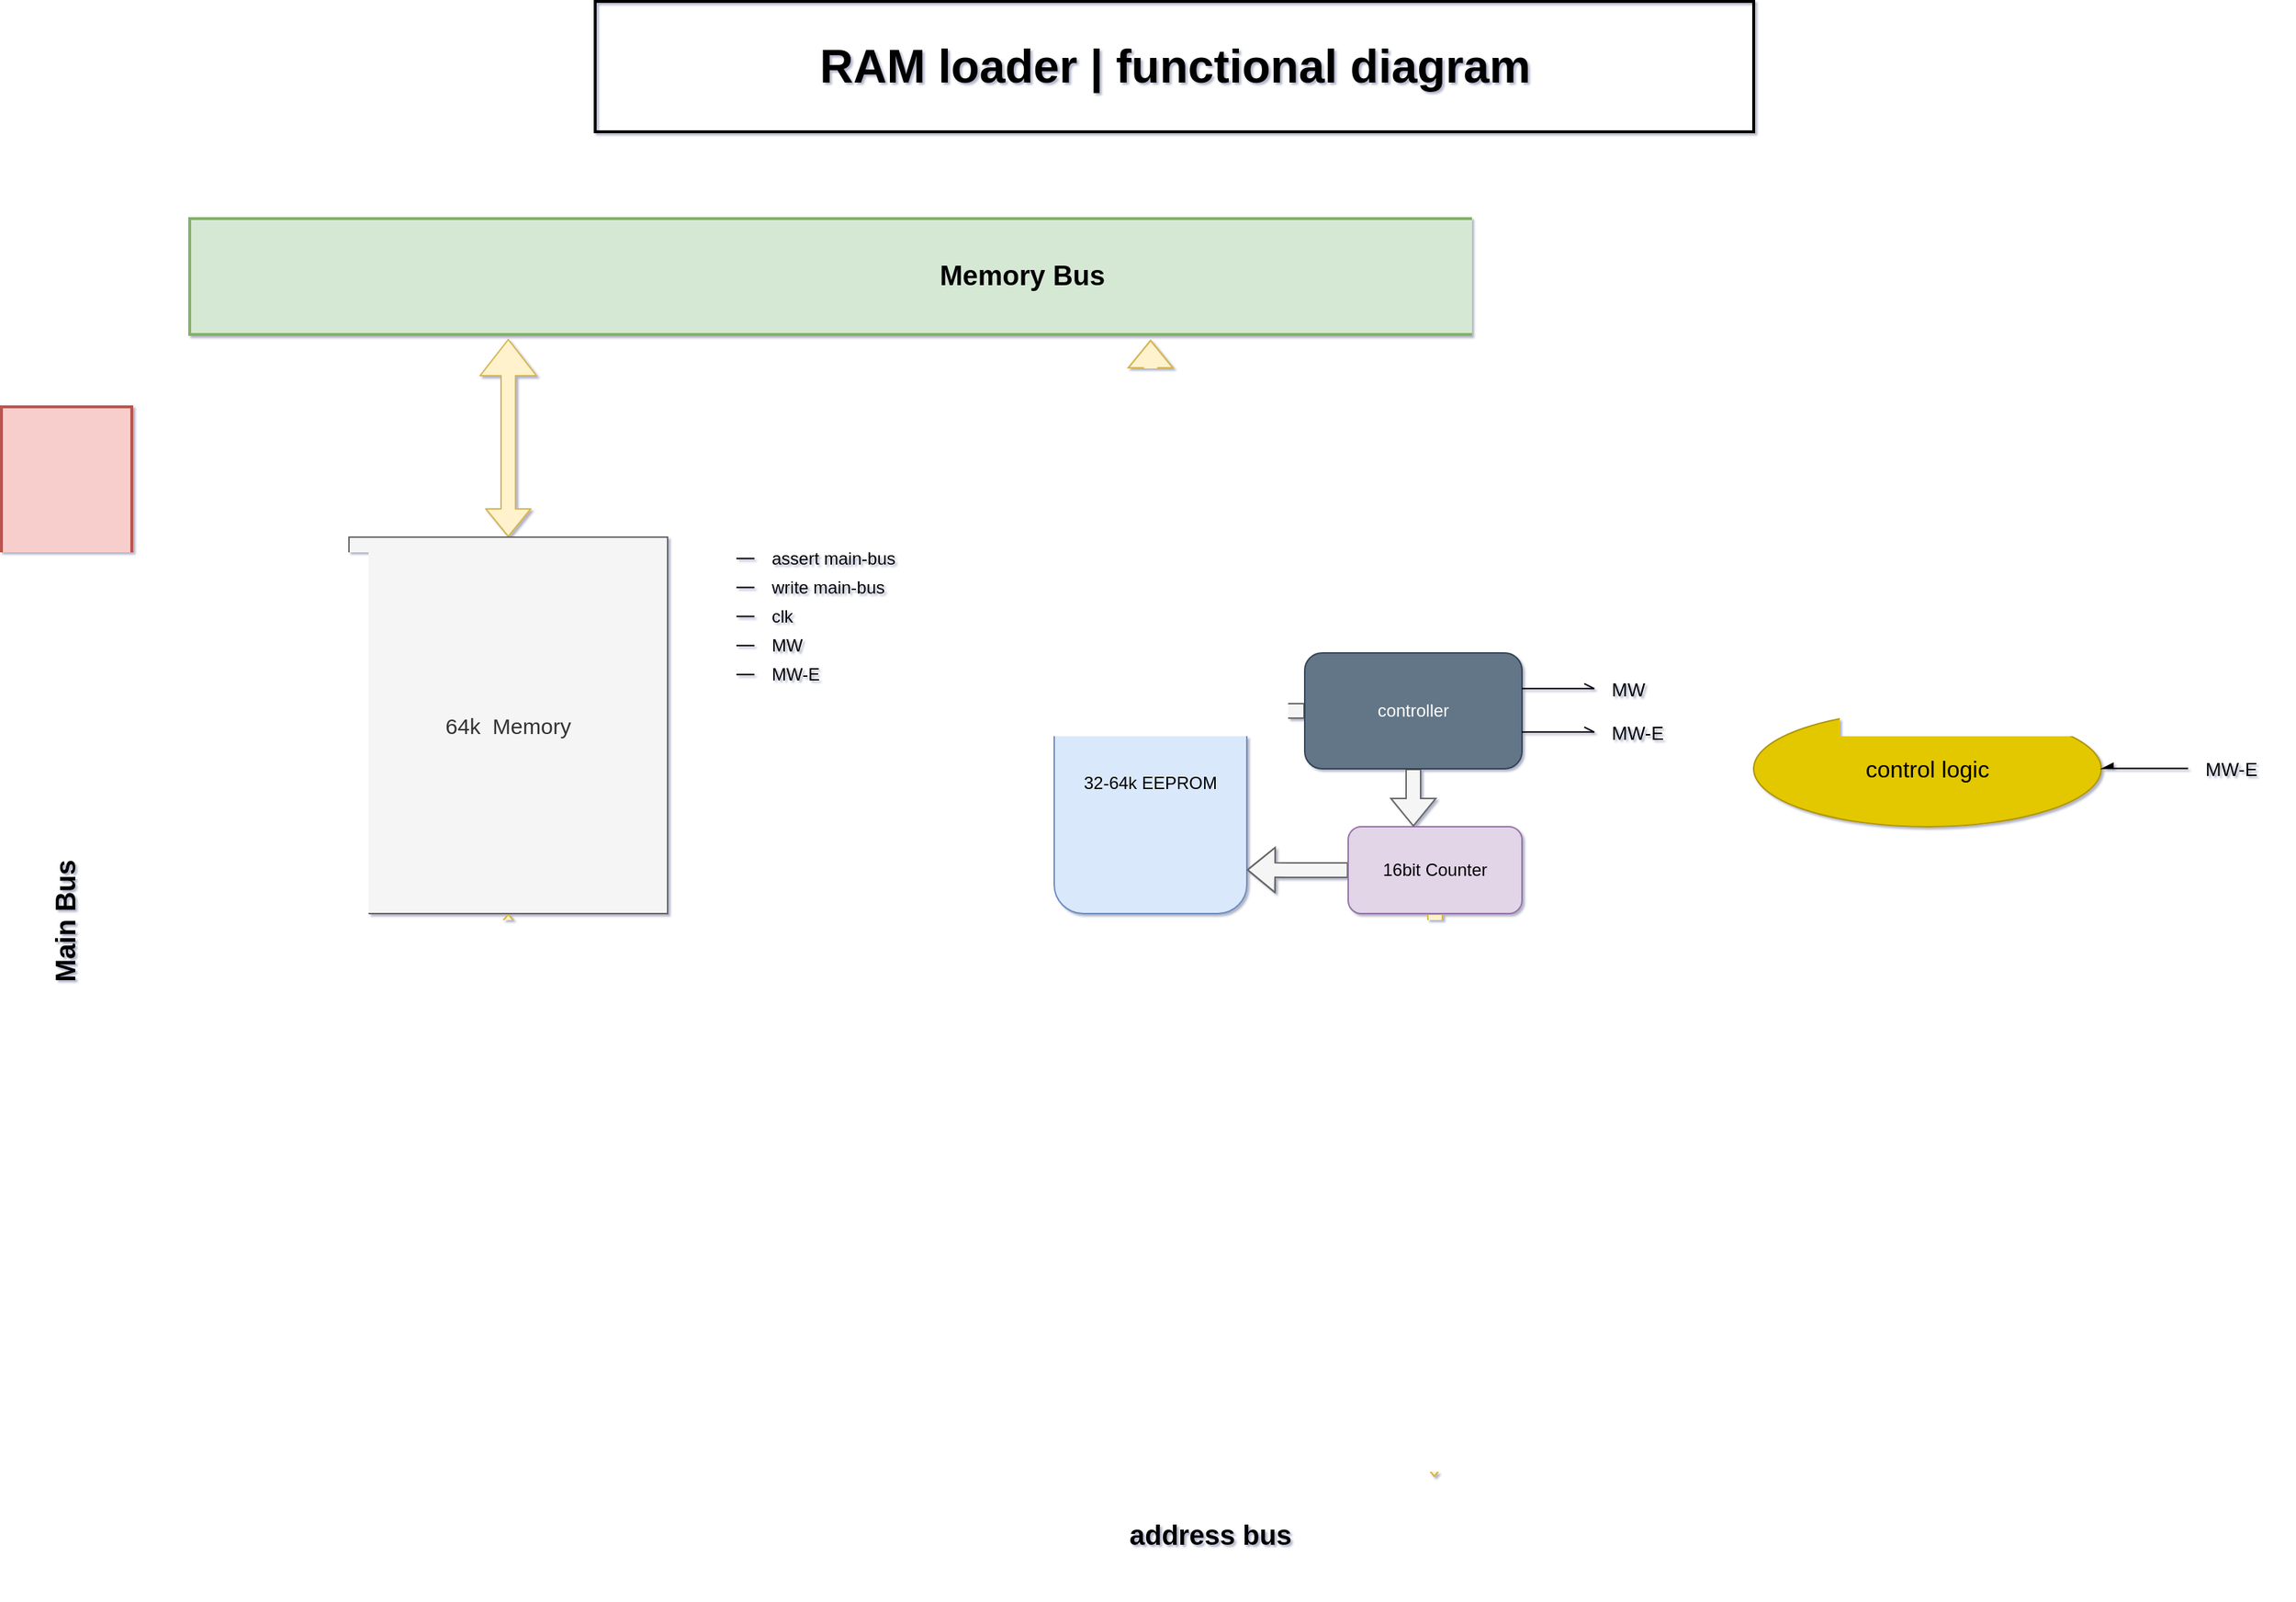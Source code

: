 <mxfile version="21.2.1" type="device">
  <diagram name="Page-1" id="90a13364-a465-7bf4-72fc-28e22215d7a0">
    <mxGraphModel dx="2440" dy="984" grid="1" gridSize="10" guides="1" tooltips="1" connect="1" arrows="1" fold="1" page="1" pageScale="1.5" pageWidth="1169" pageHeight="826" background="none" math="0" shadow="1">
      <root>
        <mxCell id="0" style=";html=1;" />
        <mxCell id="1" style=";html=1;" parent="0" />
        <mxCell id="l3dyAakRDhR8vBtT_rwc-2" value="Memory Bus" style="rounded=0;whiteSpace=wrap;html=1;fillColor=#d5e8d4;strokeColor=#82b366;fontStyle=1;labelBackgroundColor=none;labelBorderColor=none;horizontal=1;fontSize=19;shadow=0;glass=0;strokeWidth=2;" vertex="1" parent="1">
          <mxGeometry x="210" y="210" width="1150" height="80" as="geometry" />
        </mxCell>
        <mxCell id="l3dyAakRDhR8vBtT_rwc-32" style="edgeStyle=orthogonalEdgeStyle;orthogonalLoop=1;jettySize=auto;html=1;exitX=0.5;exitY=0;exitDx=0;exitDy=0;curved=1;shape=flexArrow;fillColor=#fff2cc;strokeColor=#d6b656;endWidth=28;endSize=8;startArrow=block;" edge="1" parent="1" source="l3dyAakRDhR8vBtT_rwc-5">
          <mxGeometry relative="1" as="geometry">
            <mxPoint x="430" y="293" as="targetPoint" />
            <Array as="points">
              <mxPoint x="430" y="293" />
            </Array>
          </mxGeometry>
        </mxCell>
        <mxCell id="l3dyAakRDhR8vBtT_rwc-37" style="edgeStyle=orthogonalEdgeStyle;shape=flexArrow;rounded=0;orthogonalLoop=1;jettySize=auto;html=1;exitX=0;exitY=0.5;exitDx=0;exitDy=0;entryX=1.011;entryY=0.311;entryDx=0;entryDy=0;entryPerimeter=0;endArrow=block;startArrow=block;fillColor=#fff2cc;strokeColor=#d6b656;" edge="1" parent="1" source="l3dyAakRDhR8vBtT_rwc-5" target="l3dyAakRDhR8vBtT_rwc-35">
          <mxGeometry relative="1" as="geometry" />
        </mxCell>
        <mxCell id="l3dyAakRDhR8vBtT_rwc-39" style="edgeStyle=orthogonalEdgeStyle;shape=flexArrow;rounded=0;orthogonalLoop=1;jettySize=auto;html=1;entryX=0.161;entryY=-0.012;entryDx=0;entryDy=0;entryPerimeter=0;fillColor=#fff2cc;strokeColor=#d6b656;startArrow=block;endArrow=none;endFill=0;" edge="1" parent="1" source="l3dyAakRDhR8vBtT_rwc-5" target="l3dyAakRDhR8vBtT_rwc-38">
          <mxGeometry relative="1" as="geometry" />
        </mxCell>
        <mxCell id="l3dyAakRDhR8vBtT_rwc-5" value="64k&amp;nbsp; Memory" style="rounded=0;whiteSpace=wrap;html=1;fillColor=#f5f5f5;fontColor=#333333;strokeColor=#666666;fontSize=15;" vertex="1" parent="1">
          <mxGeometry x="320" y="430" width="220" height="260" as="geometry" />
        </mxCell>
        <mxCell id="l3dyAakRDhR8vBtT_rwc-35" value="Main Bus" style="rounded=0;whiteSpace=wrap;html=1;horizontal=0;fontSize=19;fontStyle=1;fillColor=#f8cecc;strokeColor=#b85450;strokeWidth=2;" vertex="1" parent="1">
          <mxGeometry x="80" y="340" width="90" height="710" as="geometry" />
        </mxCell>
        <mxCell id="l3dyAakRDhR8vBtT_rwc-38" value="address bus" style="rounded=0;whiteSpace=wrap;html=1;fillColor=#ffe6cc;strokeColor=#d79b00;strokeWidth=2;fontSize=19;fontStyle=1" vertex="1" parent="1">
          <mxGeometry x="200" y="1080" width="1430" height="80" as="geometry" />
        </mxCell>
        <mxCell id="l3dyAakRDhR8vBtT_rwc-41" value="" style="endArrow=none;html=1;rounded=0;endFill=0;startArrow=async;startFill=1;" edge="1" parent="1">
          <mxGeometry width="50" height="50" relative="1" as="geometry">
            <mxPoint x="540" y="444.76" as="sourcePoint" />
            <mxPoint x="600" y="444.76" as="targetPoint" />
          </mxGeometry>
        </mxCell>
        <mxCell id="l3dyAakRDhR8vBtT_rwc-42" value="assert main-bus" style="text;html=1;align=left;verticalAlign=middle;resizable=0;points=[];autosize=1;strokeColor=none;fillColor=none;" vertex="1" parent="1">
          <mxGeometry x="610" y="430" width="110" height="30" as="geometry" />
        </mxCell>
        <mxCell id="l3dyAakRDhR8vBtT_rwc-43" value="" style="endArrow=none;html=1;rounded=0;endFill=0;startArrow=async;startFill=1;fontStyle=1" edge="1" parent="1">
          <mxGeometry width="50" height="50" relative="1" as="geometry">
            <mxPoint x="540" y="464.76" as="sourcePoint" />
            <mxPoint x="600" y="464.76" as="targetPoint" />
          </mxGeometry>
        </mxCell>
        <mxCell id="l3dyAakRDhR8vBtT_rwc-44" value="write main-bus" style="text;html=1;align=left;verticalAlign=middle;resizable=0;points=[];autosize=1;strokeColor=none;fillColor=none;" vertex="1" parent="1">
          <mxGeometry x="610" y="450" width="100" height="30" as="geometry" />
        </mxCell>
        <mxCell id="l3dyAakRDhR8vBtT_rwc-45" value="clk" style="text;html=1;align=left;verticalAlign=middle;resizable=0;points=[];autosize=1;strokeColor=none;fillColor=none;" vertex="1" parent="1">
          <mxGeometry x="610" y="470" width="40" height="30" as="geometry" />
        </mxCell>
        <mxCell id="l3dyAakRDhR8vBtT_rwc-46" value="" style="endArrow=none;html=1;rounded=0;endFill=0;startArrow=async;startFill=1;" edge="1" parent="1">
          <mxGeometry width="50" height="50" relative="1" as="geometry">
            <mxPoint x="540" y="484.76" as="sourcePoint" />
            <mxPoint x="600" y="484.76" as="targetPoint" />
          </mxGeometry>
        </mxCell>
        <mxCell id="l3dyAakRDhR8vBtT_rwc-55" style="edgeStyle=orthogonalEdgeStyle;shape=flexArrow;rounded=0;orthogonalLoop=1;jettySize=auto;html=1;entryX=0.577;entryY=1.046;entryDx=0;entryDy=0;entryPerimeter=0;fillColor=#fff2cc;strokeColor=#d6b656;" edge="1" parent="1" source="l3dyAakRDhR8vBtT_rwc-47" target="l3dyAakRDhR8vBtT_rwc-2">
          <mxGeometry relative="1" as="geometry" />
        </mxCell>
        <mxCell id="l3dyAakRDhR8vBtT_rwc-47" value="32-64k EEPROM" style="rounded=1;whiteSpace=wrap;html=1;fillColor=#dae8fc;strokeColor=#6c8ebf;" vertex="1" parent="1">
          <mxGeometry x="807" y="510" width="133" height="180" as="geometry" />
        </mxCell>
        <mxCell id="l3dyAakRDhR8vBtT_rwc-52" style="edgeStyle=orthogonalEdgeStyle;shape=flexArrow;rounded=0;orthogonalLoop=1;jettySize=auto;html=1;exitX=0;exitY=0.5;exitDx=0;exitDy=0;entryX=1;entryY=0.149;entryDx=0;entryDy=0;entryPerimeter=0;shadow=0;fillColor=#f5f5f5;strokeColor=#666666;" edge="1" parent="1" source="l3dyAakRDhR8vBtT_rwc-48">
          <mxGeometry relative="1" as="geometry">
            <mxPoint x="940" y="659.8" as="targetPoint" />
          </mxGeometry>
        </mxCell>
        <mxCell id="l3dyAakRDhR8vBtT_rwc-54" value="" style="edgeStyle=orthogonalEdgeStyle;shape=flexArrow;rounded=0;orthogonalLoop=1;jettySize=auto;html=1;entryX=0.608;entryY=-0.01;entryDx=0;entryDy=0;entryPerimeter=0;fillColor=#fff2cc;strokeColor=#d6b656;" edge="1" parent="1" source="l3dyAakRDhR8vBtT_rwc-48" target="l3dyAakRDhR8vBtT_rwc-38">
          <mxGeometry relative="1" as="geometry">
            <mxPoint x="1070" y="710" as="targetPoint" />
          </mxGeometry>
        </mxCell>
        <mxCell id="l3dyAakRDhR8vBtT_rwc-48" value="16bit Counter" style="rounded=1;whiteSpace=wrap;html=1;fillColor=#e1d5e7;strokeColor=#9673a6;" vertex="1" parent="1">
          <mxGeometry x="1010" y="630" width="120" height="60" as="geometry" />
        </mxCell>
        <mxCell id="l3dyAakRDhR8vBtT_rwc-56" value="MW" style="text;html=1;align=left;verticalAlign=middle;resizable=0;points=[];autosize=1;strokeColor=none;fillColor=none;" vertex="1" parent="1">
          <mxGeometry x="610" y="490" width="40" height="30" as="geometry" />
        </mxCell>
        <mxCell id="l3dyAakRDhR8vBtT_rwc-57" value="MW-E" style="text;html=1;align=left;verticalAlign=middle;resizable=0;points=[];autosize=1;strokeColor=none;fillColor=none;" vertex="1" parent="1">
          <mxGeometry x="610" y="510" width="60" height="30" as="geometry" />
        </mxCell>
        <mxCell id="l3dyAakRDhR8vBtT_rwc-59" value="" style="endArrow=none;html=1;rounded=0;endFill=0;startArrow=async;startFill=1;" edge="1" parent="1">
          <mxGeometry width="50" height="50" relative="1" as="geometry">
            <mxPoint x="540" y="504.83" as="sourcePoint" />
            <mxPoint x="600" y="504.83" as="targetPoint" />
          </mxGeometry>
        </mxCell>
        <mxCell id="l3dyAakRDhR8vBtT_rwc-60" value="" style="endArrow=none;html=1;rounded=0;endFill=0;startArrow=async;startFill=1;" edge="1" parent="1">
          <mxGeometry width="50" height="50" relative="1" as="geometry">
            <mxPoint x="540" y="524.83" as="sourcePoint" />
            <mxPoint x="600" y="524.83" as="targetPoint" />
          </mxGeometry>
        </mxCell>
        <mxCell id="l3dyAakRDhR8vBtT_rwc-61" value="control logic" style="ellipse;whiteSpace=wrap;html=1;fillColor=#e3c800;fontColor=#000000;strokeColor=#B09500;fontSize=16;" vertex="1" parent="1">
          <mxGeometry x="1290" y="550" width="240" height="80" as="geometry" />
        </mxCell>
        <mxCell id="l3dyAakRDhR8vBtT_rwc-62" value="" style="endArrow=none;html=1;rounded=0;endFill=0;startArrow=async;startFill=1;" edge="1" parent="1">
          <mxGeometry width="50" height="50" relative="1" as="geometry">
            <mxPoint x="1530" y="589.76" as="sourcePoint" />
            <mxPoint x="1590" y="589.76" as="targetPoint" />
          </mxGeometry>
        </mxCell>
        <mxCell id="l3dyAakRDhR8vBtT_rwc-63" value="MW-E" style="text;html=1;align=left;verticalAlign=middle;resizable=0;points=[];autosize=1;strokeColor=none;fillColor=none;fontSize=13;" vertex="1" parent="1">
          <mxGeometry x="1600" y="575" width="60" height="30" as="geometry" />
        </mxCell>
        <mxCell id="l3dyAakRDhR8vBtT_rwc-65" style="edgeStyle=orthogonalEdgeStyle;rounded=0;orthogonalLoop=1;jettySize=auto;html=1;entryX=1;entryY=0.222;entryDx=0;entryDy=0;entryPerimeter=0;shape=flexArrow;fillColor=#f5f5f5;strokeColor=#666666;" edge="1" parent="1" source="l3dyAakRDhR8vBtT_rwc-64" target="l3dyAakRDhR8vBtT_rwc-47">
          <mxGeometry relative="1" as="geometry" />
        </mxCell>
        <mxCell id="l3dyAakRDhR8vBtT_rwc-66" style="edgeStyle=orthogonalEdgeStyle;rounded=0;orthogonalLoop=1;jettySize=auto;html=1;entryX=0.375;entryY=0;entryDx=0;entryDy=0;entryPerimeter=0;fillColor=#f5f5f5;strokeColor=#666666;shape=flexArrow;" edge="1" parent="1" source="l3dyAakRDhR8vBtT_rwc-64" target="l3dyAakRDhR8vBtT_rwc-48">
          <mxGeometry relative="1" as="geometry" />
        </mxCell>
        <mxCell id="l3dyAakRDhR8vBtT_rwc-64" value="controller" style="rounded=1;whiteSpace=wrap;html=1;fillColor=#647687;fontColor=#ffffff;strokeColor=#314354;" vertex="1" parent="1">
          <mxGeometry x="980" y="510" width="150" height="80" as="geometry" />
        </mxCell>
        <mxCell id="l3dyAakRDhR8vBtT_rwc-67" value="" style="endArrow=openAsync;html=1;rounded=0;endFill=0;" edge="1" parent="1">
          <mxGeometry width="50" height="50" relative="1" as="geometry">
            <mxPoint x="1130" y="534.66" as="sourcePoint" />
            <mxPoint x="1180" y="534.66" as="targetPoint" />
          </mxGeometry>
        </mxCell>
        <mxCell id="l3dyAakRDhR8vBtT_rwc-68" value="" style="endArrow=openAsync;html=1;rounded=0;endFill=0;" edge="1" parent="1">
          <mxGeometry width="50" height="50" relative="1" as="geometry">
            <mxPoint x="1130" y="564.66" as="sourcePoint" />
            <mxPoint x="1180" y="564.66" as="targetPoint" />
            <Array as="points">
              <mxPoint x="1160" y="564.66" />
            </Array>
          </mxGeometry>
        </mxCell>
        <mxCell id="l3dyAakRDhR8vBtT_rwc-69" value="MW" style="text;html=1;align=left;verticalAlign=middle;resizable=0;points=[];autosize=1;strokeColor=none;fillColor=none;fontSize=13;" vertex="1" parent="1">
          <mxGeometry x="1190" y="520" width="50" height="30" as="geometry" />
        </mxCell>
        <mxCell id="l3dyAakRDhR8vBtT_rwc-70" value="MW-E" style="text;html=1;align=left;verticalAlign=middle;resizable=0;points=[];autosize=1;strokeColor=none;fillColor=none;fontSize=13;" vertex="1" parent="1">
          <mxGeometry x="1190" y="550" width="60" height="30" as="geometry" />
        </mxCell>
        <mxCell id="l3dyAakRDhR8vBtT_rwc-71" value="RAM loader | functional diagram" style="text;html=1;align=center;verticalAlign=middle;resizable=0;points=[];autosize=1;strokeColor=none;fillColor=none;fontStyle=1;fontSize=32;" vertex="1" parent="1">
          <mxGeometry x="635" y="80" width="510" height="50" as="geometry" />
        </mxCell>
        <mxCell id="l3dyAakRDhR8vBtT_rwc-72" value="" style="rounded=0;whiteSpace=wrap;html=1;fillColor=none;strokeWidth=2;" vertex="1" parent="1">
          <mxGeometry x="490" y="60" width="800" height="90" as="geometry" />
        </mxCell>
      </root>
    </mxGraphModel>
  </diagram>
</mxfile>
